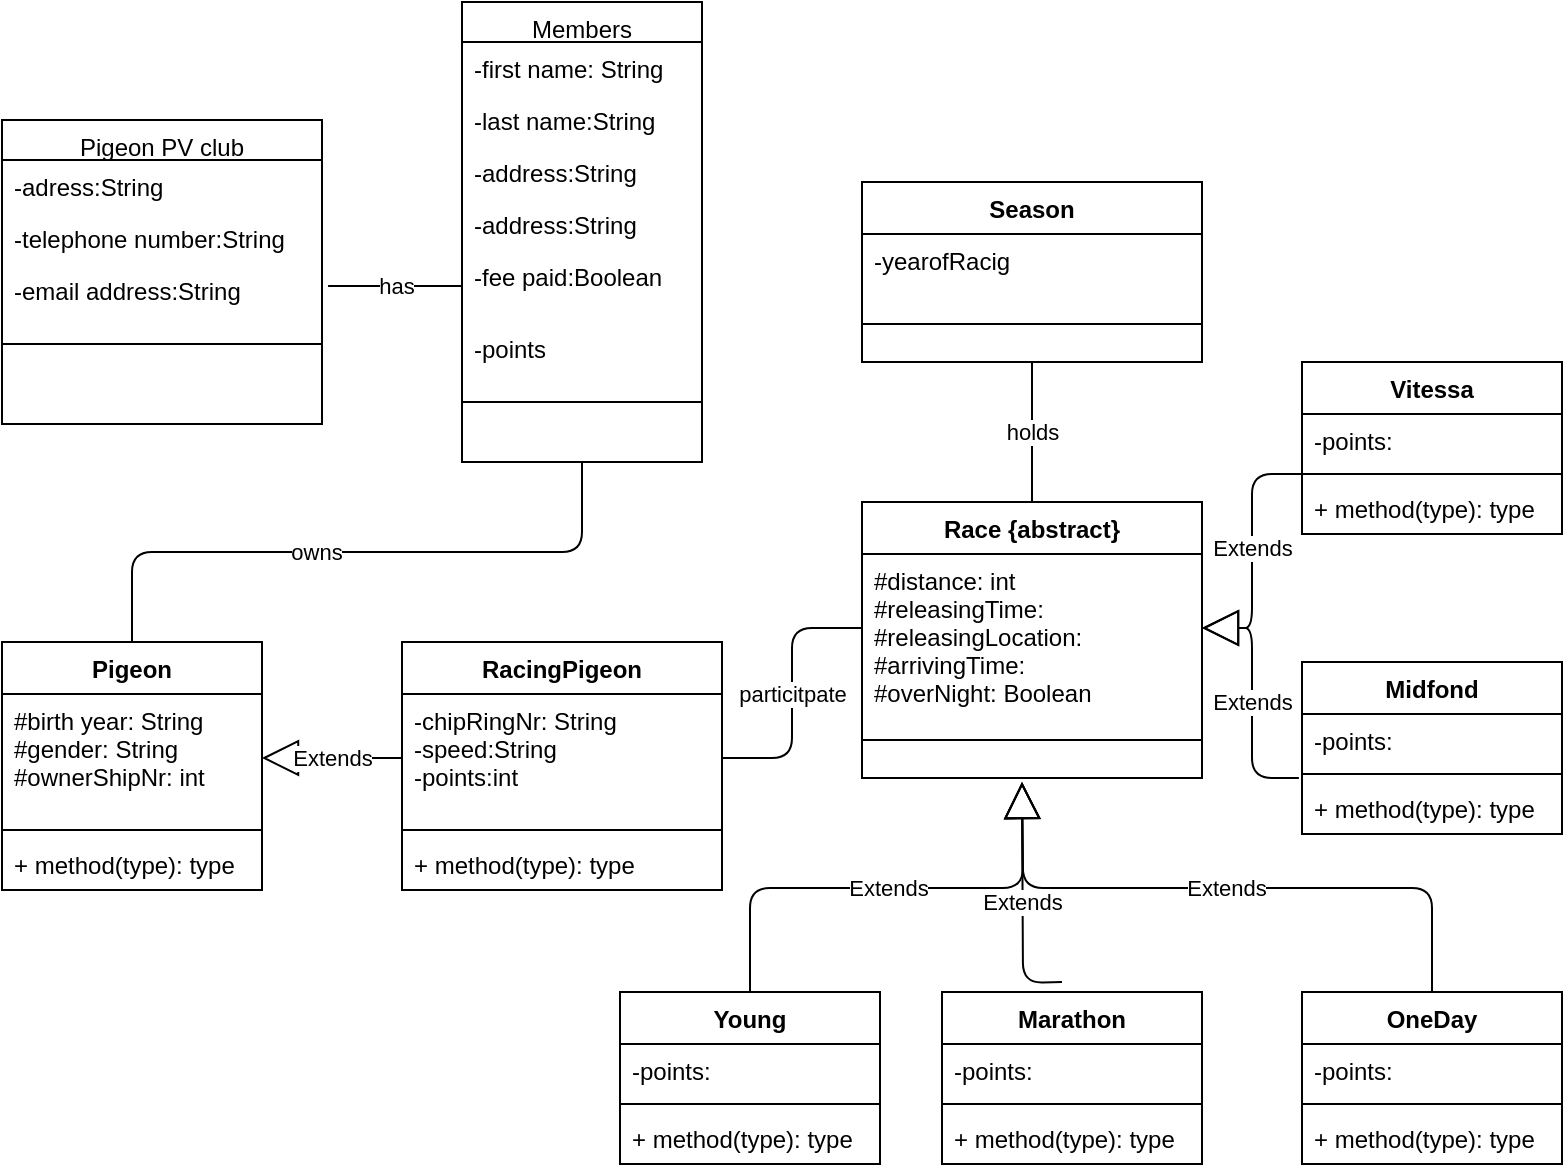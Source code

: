 <mxfile version="13.7.9" type="github">
  <diagram id="C5RBs43oDa-KdzZeNtuy" name="Page-1">
    <mxGraphModel dx="1426" dy="775" grid="1" gridSize="10" guides="1" tooltips="1" connect="1" arrows="1" fold="1" page="1" pageScale="1" pageWidth="827" pageHeight="1169" math="0" shadow="0">
      <root>
        <mxCell id="WIyWlLk6GJQsqaUBKTNV-0" />
        <mxCell id="WIyWlLk6GJQsqaUBKTNV-1" parent="WIyWlLk6GJQsqaUBKTNV-0" />
        <mxCell id="ZQqpGtHON08rndUezviB-29" value="Pigeon" style="swimlane;fontStyle=1;align=center;verticalAlign=top;childLayout=stackLayout;horizontal=1;startSize=26;horizontalStack=0;resizeParent=1;resizeParentMax=0;resizeLast=0;collapsible=1;marginBottom=0;" vertex="1" parent="WIyWlLk6GJQsqaUBKTNV-1">
          <mxGeometry x="40" y="410" width="130" height="124" as="geometry">
            <mxRectangle x="40" y="410" width="70" height="26" as="alternateBounds" />
          </mxGeometry>
        </mxCell>
        <mxCell id="ZQqpGtHON08rndUezviB-30" value="#birth year: String&#xa;#gender: String&#xa;#ownerShipNr: int&#xa;" style="text;strokeColor=none;fillColor=none;align=left;verticalAlign=top;spacingLeft=4;spacingRight=4;overflow=hidden;rotatable=0;points=[[0,0.5],[1,0.5]];portConstraint=eastwest;" vertex="1" parent="ZQqpGtHON08rndUezviB-29">
          <mxGeometry y="26" width="130" height="64" as="geometry" />
        </mxCell>
        <mxCell id="ZQqpGtHON08rndUezviB-31" value="" style="line;strokeWidth=1;fillColor=none;align=left;verticalAlign=middle;spacingTop=-1;spacingLeft=3;spacingRight=3;rotatable=0;labelPosition=right;points=[];portConstraint=eastwest;" vertex="1" parent="ZQqpGtHON08rndUezviB-29">
          <mxGeometry y="90" width="130" height="8" as="geometry" />
        </mxCell>
        <mxCell id="ZQqpGtHON08rndUezviB-32" value="+ method(type): type" style="text;strokeColor=none;fillColor=none;align=left;verticalAlign=top;spacingLeft=4;spacingRight=4;overflow=hidden;rotatable=0;points=[[0,0.5],[1,0.5]];portConstraint=eastwest;" vertex="1" parent="ZQqpGtHON08rndUezviB-29">
          <mxGeometry y="98" width="130" height="26" as="geometry" />
        </mxCell>
        <mxCell id="ZQqpGtHON08rndUezviB-33" value="" style="endArrow=none;html=1;exitX=0.5;exitY=0;exitDx=0;exitDy=0;entryX=0.5;entryY=1;entryDx=0;entryDy=0;edgeStyle=orthogonalEdgeStyle;" edge="1" parent="WIyWlLk6GJQsqaUBKTNV-1" source="ZQqpGtHON08rndUezviB-29" target="zkfFHV4jXpPFQw0GAbJ--17">
          <mxGeometry width="50" height="50" relative="1" as="geometry">
            <mxPoint x="380" y="400" as="sourcePoint" />
            <mxPoint x="430" y="350" as="targetPoint" />
          </mxGeometry>
        </mxCell>
        <mxCell id="ZQqpGtHON08rndUezviB-38" value="owns" style="edgeLabel;html=1;align=center;verticalAlign=middle;resizable=0;points=[];" vertex="1" connectable="0" parent="ZQqpGtHON08rndUezviB-33">
          <mxGeometry x="-0.131" relative="1" as="geometry">
            <mxPoint as="offset" />
          </mxGeometry>
        </mxCell>
        <mxCell id="ZQqpGtHON08rndUezviB-37" value="has" style="endArrow=none;html=1;entryX=0;entryY=0.5;entryDx=0;entryDy=0;exitX=1.019;exitY=0.306;exitDx=0;exitDy=0;exitPerimeter=0;" edge="1" parent="WIyWlLk6GJQsqaUBKTNV-1" source="ZQqpGtHON08rndUezviB-2" target="zkfFHV4jXpPFQw0GAbJ--22">
          <mxGeometry width="50" height="50" relative="1" as="geometry">
            <mxPoint x="200" y="240" as="sourcePoint" />
            <mxPoint x="291" y="240" as="targetPoint" />
            <Array as="points" />
          </mxGeometry>
        </mxCell>
        <mxCell id="ZQqpGtHON08rndUezviB-5" value="Pigeon PV club" style="swimlane;fontStyle=0;align=center;verticalAlign=top;childLayout=stackLayout;horizontal=1;startSize=20;horizontalStack=0;resizeParent=1;resizeLast=0;collapsible=1;marginBottom=0;rounded=0;shadow=0;strokeWidth=1;" vertex="1" parent="WIyWlLk6GJQsqaUBKTNV-1">
          <mxGeometry x="40" y="149" width="160" height="152" as="geometry">
            <mxRectangle x="550" y="140" width="160" height="26" as="alternateBounds" />
          </mxGeometry>
        </mxCell>
        <mxCell id="ZQqpGtHON08rndUezviB-6" value="-adress:String" style="text;align=left;verticalAlign=top;spacingLeft=4;spacingRight=4;overflow=hidden;rotatable=0;points=[[0,0.5],[1,0.5]];portConstraint=eastwest;" vertex="1" parent="ZQqpGtHON08rndUezviB-5">
          <mxGeometry y="20" width="160" height="26" as="geometry" />
        </mxCell>
        <mxCell id="ZQqpGtHON08rndUezviB-8" value="-telephone number:String&#xa;" style="text;align=left;verticalAlign=top;spacingLeft=4;spacingRight=4;overflow=hidden;rotatable=0;points=[[0,0.5],[1,0.5]];portConstraint=eastwest;rounded=0;shadow=0;html=0;" vertex="1" parent="ZQqpGtHON08rndUezviB-5">
          <mxGeometry y="46" width="160" height="26" as="geometry" />
        </mxCell>
        <mxCell id="ZQqpGtHON08rndUezviB-2" value="-email address:String" style="text;align=left;verticalAlign=top;spacingLeft=4;spacingRight=4;overflow=hidden;rotatable=0;points=[[0,0.5],[1,0.5]];portConstraint=eastwest;rounded=0;shadow=0;html=0;" vertex="1" parent="ZQqpGtHON08rndUezviB-5">
          <mxGeometry y="72" width="160" height="36" as="geometry" />
        </mxCell>
        <mxCell id="ZQqpGtHON08rndUezviB-14" value="" style="line;html=1;strokeWidth=1;align=left;verticalAlign=middle;spacingTop=-1;spacingLeft=3;spacingRight=3;rotatable=0;labelPosition=right;points=[];portConstraint=eastwest;" vertex="1" parent="ZQqpGtHON08rndUezviB-5">
          <mxGeometry y="108" width="160" height="8" as="geometry" />
        </mxCell>
        <mxCell id="ZQqpGtHON08rndUezviB-46" value="Extends" style="endArrow=block;endSize=16;endFill=0;html=1;exitX=0;exitY=0.5;exitDx=0;exitDy=0;entryX=1;entryY=0.5;entryDx=0;entryDy=0;" edge="1" parent="WIyWlLk6GJQsqaUBKTNV-1" source="ZQqpGtHON08rndUezviB-40" target="ZQqpGtHON08rndUezviB-30">
          <mxGeometry width="160" relative="1" as="geometry">
            <mxPoint x="320" y="380" as="sourcePoint" />
            <mxPoint x="480" y="380" as="targetPoint" />
          </mxGeometry>
        </mxCell>
        <mxCell id="ZQqpGtHON08rndUezviB-68" value="holds" style="endArrow=none;html=1;exitX=0.5;exitY=0;exitDx=0;exitDy=0;entryX=0.5;entryY=1;entryDx=0;entryDy=0;" edge="1" parent="WIyWlLk6GJQsqaUBKTNV-1" source="ZQqpGtHON08rndUezviB-56" target="ZQqpGtHON08rndUezviB-47">
          <mxGeometry width="50" height="50" relative="1" as="geometry">
            <mxPoint x="440" y="100" as="sourcePoint" />
            <mxPoint x="490" y="50" as="targetPoint" />
          </mxGeometry>
        </mxCell>
        <mxCell id="ZQqpGtHON08rndUezviB-62" value="Vitessa" style="swimlane;fontStyle=1;align=center;verticalAlign=top;childLayout=stackLayout;horizontal=1;startSize=26;horizontalStack=0;resizeParent=1;resizeParentMax=0;resizeLast=0;collapsible=1;marginBottom=0;" vertex="1" parent="WIyWlLk6GJQsqaUBKTNV-1">
          <mxGeometry x="690" y="270" width="130" height="86" as="geometry" />
        </mxCell>
        <mxCell id="ZQqpGtHON08rndUezviB-63" value="-points:" style="text;strokeColor=none;fillColor=none;align=left;verticalAlign=top;spacingLeft=4;spacingRight=4;overflow=hidden;rotatable=0;points=[[0,0.5],[1,0.5]];portConstraint=eastwest;" vertex="1" parent="ZQqpGtHON08rndUezviB-62">
          <mxGeometry y="26" width="130" height="26" as="geometry" />
        </mxCell>
        <mxCell id="ZQqpGtHON08rndUezviB-64" value="" style="line;strokeWidth=1;fillColor=none;align=left;verticalAlign=middle;spacingTop=-1;spacingLeft=3;spacingRight=3;rotatable=0;labelPosition=right;points=[];portConstraint=eastwest;" vertex="1" parent="ZQqpGtHON08rndUezviB-62">
          <mxGeometry y="52" width="130" height="8" as="geometry" />
        </mxCell>
        <mxCell id="ZQqpGtHON08rndUezviB-65" value="+ method(type): type" style="text;strokeColor=none;fillColor=none;align=left;verticalAlign=top;spacingLeft=4;spacingRight=4;overflow=hidden;rotatable=0;points=[[0,0.5],[1,0.5]];portConstraint=eastwest;" vertex="1" parent="ZQqpGtHON08rndUezviB-62">
          <mxGeometry y="60" width="130" height="26" as="geometry" />
        </mxCell>
        <mxCell id="ZQqpGtHON08rndUezviB-73" value="OneDay" style="swimlane;fontStyle=1;align=center;verticalAlign=top;childLayout=stackLayout;horizontal=1;startSize=26;horizontalStack=0;resizeParent=1;resizeParentMax=0;resizeLast=0;collapsible=1;marginBottom=0;" vertex="1" parent="WIyWlLk6GJQsqaUBKTNV-1">
          <mxGeometry x="690" y="585" width="130" height="86" as="geometry" />
        </mxCell>
        <mxCell id="ZQqpGtHON08rndUezviB-74" value="-points:" style="text;strokeColor=none;fillColor=none;align=left;verticalAlign=top;spacingLeft=4;spacingRight=4;overflow=hidden;rotatable=0;points=[[0,0.5],[1,0.5]];portConstraint=eastwest;" vertex="1" parent="ZQqpGtHON08rndUezviB-73">
          <mxGeometry y="26" width="130" height="26" as="geometry" />
        </mxCell>
        <mxCell id="ZQqpGtHON08rndUezviB-75" value="" style="line;strokeWidth=1;fillColor=none;align=left;verticalAlign=middle;spacingTop=-1;spacingLeft=3;spacingRight=3;rotatable=0;labelPosition=right;points=[];portConstraint=eastwest;" vertex="1" parent="ZQqpGtHON08rndUezviB-73">
          <mxGeometry y="52" width="130" height="8" as="geometry" />
        </mxCell>
        <mxCell id="ZQqpGtHON08rndUezviB-76" value="+ method(type): type" style="text;strokeColor=none;fillColor=none;align=left;verticalAlign=top;spacingLeft=4;spacingRight=4;overflow=hidden;rotatable=0;points=[[0,0.5],[1,0.5]];portConstraint=eastwest;" vertex="1" parent="ZQqpGtHON08rndUezviB-73">
          <mxGeometry y="60" width="130" height="26" as="geometry" />
        </mxCell>
        <mxCell id="ZQqpGtHON08rndUezviB-69" value="Midfond" style="swimlane;fontStyle=1;align=center;verticalAlign=top;childLayout=stackLayout;horizontal=1;startSize=26;horizontalStack=0;resizeParent=1;resizeParentMax=0;resizeLast=0;collapsible=1;marginBottom=0;" vertex="1" parent="WIyWlLk6GJQsqaUBKTNV-1">
          <mxGeometry x="690" y="420" width="130" height="86" as="geometry" />
        </mxCell>
        <mxCell id="ZQqpGtHON08rndUezviB-70" value="-points:" style="text;strokeColor=none;fillColor=none;align=left;verticalAlign=top;spacingLeft=4;spacingRight=4;overflow=hidden;rotatable=0;points=[[0,0.5],[1,0.5]];portConstraint=eastwest;" vertex="1" parent="ZQqpGtHON08rndUezviB-69">
          <mxGeometry y="26" width="130" height="26" as="geometry" />
        </mxCell>
        <mxCell id="ZQqpGtHON08rndUezviB-71" value="" style="line;strokeWidth=1;fillColor=none;align=left;verticalAlign=middle;spacingTop=-1;spacingLeft=3;spacingRight=3;rotatable=0;labelPosition=right;points=[];portConstraint=eastwest;" vertex="1" parent="ZQqpGtHON08rndUezviB-69">
          <mxGeometry y="52" width="130" height="8" as="geometry" />
        </mxCell>
        <mxCell id="ZQqpGtHON08rndUezviB-72" value="+ method(type): type" style="text;strokeColor=none;fillColor=none;align=left;verticalAlign=top;spacingLeft=4;spacingRight=4;overflow=hidden;rotatable=0;points=[[0,0.5],[1,0.5]];portConstraint=eastwest;" vertex="1" parent="ZQqpGtHON08rndUezviB-69">
          <mxGeometry y="60" width="130" height="26" as="geometry" />
        </mxCell>
        <mxCell id="ZQqpGtHON08rndUezviB-77" value="Marathon" style="swimlane;fontStyle=1;align=center;verticalAlign=top;childLayout=stackLayout;horizontal=1;startSize=26;horizontalStack=0;resizeParent=1;resizeParentMax=0;resizeLast=0;collapsible=1;marginBottom=0;" vertex="1" parent="WIyWlLk6GJQsqaUBKTNV-1">
          <mxGeometry x="510" y="585" width="130" height="86" as="geometry" />
        </mxCell>
        <mxCell id="ZQqpGtHON08rndUezviB-78" value="-points:" style="text;strokeColor=none;fillColor=none;align=left;verticalAlign=top;spacingLeft=4;spacingRight=4;overflow=hidden;rotatable=0;points=[[0,0.5],[1,0.5]];portConstraint=eastwest;" vertex="1" parent="ZQqpGtHON08rndUezviB-77">
          <mxGeometry y="26" width="130" height="26" as="geometry" />
        </mxCell>
        <mxCell id="ZQqpGtHON08rndUezviB-79" value="" style="line;strokeWidth=1;fillColor=none;align=left;verticalAlign=middle;spacingTop=-1;spacingLeft=3;spacingRight=3;rotatable=0;labelPosition=right;points=[];portConstraint=eastwest;" vertex="1" parent="ZQqpGtHON08rndUezviB-77">
          <mxGeometry y="52" width="130" height="8" as="geometry" />
        </mxCell>
        <mxCell id="ZQqpGtHON08rndUezviB-80" value="+ method(type): type" style="text;strokeColor=none;fillColor=none;align=left;verticalAlign=top;spacingLeft=4;spacingRight=4;overflow=hidden;rotatable=0;points=[[0,0.5],[1,0.5]];portConstraint=eastwest;" vertex="1" parent="ZQqpGtHON08rndUezviB-77">
          <mxGeometry y="60" width="130" height="26" as="geometry" />
        </mxCell>
        <mxCell id="ZQqpGtHON08rndUezviB-85" value="Young" style="swimlane;fontStyle=1;align=center;verticalAlign=top;childLayout=stackLayout;horizontal=1;startSize=26;horizontalStack=0;resizeParent=1;resizeParentMax=0;resizeLast=0;collapsible=1;marginBottom=0;" vertex="1" parent="WIyWlLk6GJQsqaUBKTNV-1">
          <mxGeometry x="349" y="585" width="130" height="86" as="geometry" />
        </mxCell>
        <mxCell id="ZQqpGtHON08rndUezviB-86" value="-points:" style="text;strokeColor=none;fillColor=none;align=left;verticalAlign=top;spacingLeft=4;spacingRight=4;overflow=hidden;rotatable=0;points=[[0,0.5],[1,0.5]];portConstraint=eastwest;" vertex="1" parent="ZQqpGtHON08rndUezviB-85">
          <mxGeometry y="26" width="130" height="26" as="geometry" />
        </mxCell>
        <mxCell id="ZQqpGtHON08rndUezviB-87" value="" style="line;strokeWidth=1;fillColor=none;align=left;verticalAlign=middle;spacingTop=-1;spacingLeft=3;spacingRight=3;rotatable=0;labelPosition=right;points=[];portConstraint=eastwest;" vertex="1" parent="ZQqpGtHON08rndUezviB-85">
          <mxGeometry y="52" width="130" height="8" as="geometry" />
        </mxCell>
        <mxCell id="ZQqpGtHON08rndUezviB-88" value="+ method(type): type" style="text;strokeColor=none;fillColor=none;align=left;verticalAlign=top;spacingLeft=4;spacingRight=4;overflow=hidden;rotatable=0;points=[[0,0.5],[1,0.5]];portConstraint=eastwest;" vertex="1" parent="ZQqpGtHON08rndUezviB-85">
          <mxGeometry y="60" width="130" height="26" as="geometry" />
        </mxCell>
        <mxCell id="ZQqpGtHON08rndUezviB-56" value="Race {abstract}" style="swimlane;fontStyle=1;align=center;verticalAlign=top;childLayout=stackLayout;horizontal=1;startSize=26;horizontalStack=0;resizeParent=1;resizeParentMax=0;resizeLast=0;collapsible=1;marginBottom=0;" vertex="1" parent="WIyWlLk6GJQsqaUBKTNV-1">
          <mxGeometry x="470" y="340" width="170" height="138" as="geometry" />
        </mxCell>
        <mxCell id="ZQqpGtHON08rndUezviB-57" value="#distance: int&#xa;#releasingTime: &#xa;#releasingLocation:&#xa;#arrivingTime:&#xa;#overNight: Boolean&#xa;" style="text;strokeColor=none;fillColor=none;align=left;verticalAlign=top;spacingLeft=4;spacingRight=4;overflow=hidden;rotatable=0;points=[[0,0.5],[1,0.5]];portConstraint=eastwest;" vertex="1" parent="ZQqpGtHON08rndUezviB-56">
          <mxGeometry y="26" width="170" height="74" as="geometry" />
        </mxCell>
        <mxCell id="ZQqpGtHON08rndUezviB-58" value="" style="line;strokeWidth=1;fillColor=none;align=left;verticalAlign=middle;spacingTop=-1;spacingLeft=3;spacingRight=3;rotatable=0;labelPosition=right;points=[];portConstraint=eastwest;" vertex="1" parent="ZQqpGtHON08rndUezviB-56">
          <mxGeometry y="100" width="170" height="38" as="geometry" />
        </mxCell>
        <mxCell id="ZQqpGtHON08rndUezviB-47" value="Season" style="swimlane;fontStyle=1;align=center;verticalAlign=top;childLayout=stackLayout;horizontal=1;startSize=26;horizontalStack=0;resizeParent=1;resizeParentMax=0;resizeLast=0;collapsible=1;marginBottom=0;" vertex="1" parent="WIyWlLk6GJQsqaUBKTNV-1">
          <mxGeometry x="470" y="180" width="170" height="90" as="geometry" />
        </mxCell>
        <mxCell id="ZQqpGtHON08rndUezviB-48" value="-yearofRacig" style="text;strokeColor=none;fillColor=none;align=left;verticalAlign=top;spacingLeft=4;spacingRight=4;overflow=hidden;rotatable=0;points=[[0,0.5],[1,0.5]];portConstraint=eastwest;" vertex="1" parent="ZQqpGtHON08rndUezviB-47">
          <mxGeometry y="26" width="170" height="26" as="geometry" />
        </mxCell>
        <mxCell id="ZQqpGtHON08rndUezviB-49" value="" style="line;strokeWidth=1;fillColor=none;align=left;verticalAlign=middle;spacingTop=-1;spacingLeft=3;spacingRight=3;rotatable=0;labelPosition=right;points=[];portConstraint=eastwest;" vertex="1" parent="ZQqpGtHON08rndUezviB-47">
          <mxGeometry y="52" width="170" height="38" as="geometry" />
        </mxCell>
        <mxCell id="ZQqpGtHON08rndUezviB-93" value="Extends" style="endArrow=block;endSize=16;endFill=0;html=1;exitX=0.018;exitY=-0.154;exitDx=0;exitDy=0;exitPerimeter=0;entryX=1;entryY=0.5;entryDx=0;entryDy=0;edgeStyle=orthogonalEdgeStyle;" edge="1" parent="WIyWlLk6GJQsqaUBKTNV-1" source="ZQqpGtHON08rndUezviB-65" target="ZQqpGtHON08rndUezviB-57">
          <mxGeometry width="160" relative="1" as="geometry">
            <mxPoint x="390" y="480" as="sourcePoint" />
            <mxPoint x="550" y="480" as="targetPoint" />
          </mxGeometry>
        </mxCell>
        <mxCell id="ZQqpGtHON08rndUezviB-94" value="Extends" style="endArrow=block;endSize=16;endFill=0;html=1;exitX=-0.012;exitY=1.231;exitDx=0;exitDy=0;exitPerimeter=0;entryX=1;entryY=0.5;entryDx=0;entryDy=0;edgeStyle=orthogonalEdgeStyle;" edge="1" parent="WIyWlLk6GJQsqaUBKTNV-1" source="ZQqpGtHON08rndUezviB-70" target="ZQqpGtHON08rndUezviB-57">
          <mxGeometry width="160" relative="1" as="geometry">
            <mxPoint x="390" y="480" as="sourcePoint" />
            <mxPoint x="550" y="480" as="targetPoint" />
          </mxGeometry>
        </mxCell>
        <mxCell id="ZQqpGtHON08rndUezviB-96" value="Extends" style="endArrow=block;endSize=16;endFill=0;html=1;exitX=0.5;exitY=0;exitDx=0;exitDy=0;edgeStyle=orthogonalEdgeStyle;" edge="1" parent="WIyWlLk6GJQsqaUBKTNV-1" source="ZQqpGtHON08rndUezviB-73">
          <mxGeometry width="160" relative="1" as="geometry">
            <mxPoint x="390" y="480" as="sourcePoint" />
            <mxPoint x="550" y="480" as="targetPoint" />
          </mxGeometry>
        </mxCell>
        <mxCell id="ZQqpGtHON08rndUezviB-97" value="Extends" style="endArrow=block;endSize=16;endFill=0;html=1;edgeStyle=orthogonalEdgeStyle;" edge="1" parent="WIyWlLk6GJQsqaUBKTNV-1">
          <mxGeometry width="160" relative="1" as="geometry">
            <mxPoint x="570" y="580" as="sourcePoint" />
            <mxPoint x="550" y="480" as="targetPoint" />
          </mxGeometry>
        </mxCell>
        <mxCell id="ZQqpGtHON08rndUezviB-100" value="Extends" style="endArrow=block;endSize=16;endFill=0;html=1;exitX=0.5;exitY=0;exitDx=0;exitDy=0;edgeStyle=orthogonalEdgeStyle;" edge="1" parent="WIyWlLk6GJQsqaUBKTNV-1" source="ZQqpGtHON08rndUezviB-85">
          <mxGeometry width="160" relative="1" as="geometry">
            <mxPoint x="410" y="580" as="sourcePoint" />
            <mxPoint x="550" y="480" as="targetPoint" />
          </mxGeometry>
        </mxCell>
        <mxCell id="ZQqpGtHON08rndUezviB-101" value="particitpate&lt;br&gt;" style="endArrow=none;html=1;exitX=1;exitY=0.5;exitDx=0;exitDy=0;entryX=0;entryY=0.5;entryDx=0;entryDy=0;edgeStyle=orthogonalEdgeStyle;" edge="1" parent="WIyWlLk6GJQsqaUBKTNV-1" source="ZQqpGtHON08rndUezviB-40" target="ZQqpGtHON08rndUezviB-57">
          <mxGeometry width="50" height="50" relative="1" as="geometry">
            <mxPoint x="470" y="380" as="sourcePoint" />
            <mxPoint x="520" y="330" as="targetPoint" />
          </mxGeometry>
        </mxCell>
        <mxCell id="ZQqpGtHON08rndUezviB-39" value="RacingPigeon" style="swimlane;fontStyle=1;align=center;verticalAlign=top;childLayout=stackLayout;horizontal=1;startSize=26;horizontalStack=0;resizeParent=1;resizeParentMax=0;resizeLast=0;collapsible=1;marginBottom=0;" vertex="1" parent="WIyWlLk6GJQsqaUBKTNV-1">
          <mxGeometry x="240" y="410" width="160" height="124" as="geometry" />
        </mxCell>
        <mxCell id="ZQqpGtHON08rndUezviB-40" value="-chipRingNr: String&#xa;-speed:String&#xa;-points:int" style="text;strokeColor=none;fillColor=none;align=left;verticalAlign=top;spacingLeft=4;spacingRight=4;overflow=hidden;rotatable=0;points=[[0,0.5],[1,0.5]];portConstraint=eastwest;" vertex="1" parent="ZQqpGtHON08rndUezviB-39">
          <mxGeometry y="26" width="160" height="64" as="geometry" />
        </mxCell>
        <mxCell id="ZQqpGtHON08rndUezviB-41" value="" style="line;strokeWidth=1;fillColor=none;align=left;verticalAlign=middle;spacingTop=-1;spacingLeft=3;spacingRight=3;rotatable=0;labelPosition=right;points=[];portConstraint=eastwest;" vertex="1" parent="ZQqpGtHON08rndUezviB-39">
          <mxGeometry y="90" width="160" height="8" as="geometry" />
        </mxCell>
        <mxCell id="ZQqpGtHON08rndUezviB-42" value="+ method(type): type" style="text;strokeColor=none;fillColor=none;align=left;verticalAlign=top;spacingLeft=4;spacingRight=4;overflow=hidden;rotatable=0;points=[[0,0.5],[1,0.5]];portConstraint=eastwest;" vertex="1" parent="ZQqpGtHON08rndUezviB-39">
          <mxGeometry y="98" width="160" height="26" as="geometry" />
        </mxCell>
        <mxCell id="zkfFHV4jXpPFQw0GAbJ--17" value="Members" style="swimlane;fontStyle=0;align=center;verticalAlign=top;childLayout=stackLayout;horizontal=1;startSize=20;horizontalStack=0;resizeParent=1;resizeLast=0;collapsible=1;marginBottom=0;rounded=0;shadow=0;strokeWidth=1;" parent="WIyWlLk6GJQsqaUBKTNV-1" vertex="1">
          <mxGeometry x="270" y="90" width="120" height="230" as="geometry">
            <mxRectangle x="230" y="90" width="160" height="26" as="alternateBounds" />
          </mxGeometry>
        </mxCell>
        <mxCell id="zkfFHV4jXpPFQw0GAbJ--18" value="-first name: String" style="text;align=left;verticalAlign=top;spacingLeft=4;spacingRight=4;overflow=hidden;rotatable=0;points=[[0,0.5],[1,0.5]];portConstraint=eastwest;" parent="zkfFHV4jXpPFQw0GAbJ--17" vertex="1">
          <mxGeometry y="20" width="120" height="26" as="geometry" />
        </mxCell>
        <mxCell id="zkfFHV4jXpPFQw0GAbJ--19" value="-last name:String" style="text;align=left;verticalAlign=top;spacingLeft=4;spacingRight=4;overflow=hidden;rotatable=0;points=[[0,0.5],[1,0.5]];portConstraint=eastwest;rounded=0;shadow=0;html=0;" parent="zkfFHV4jXpPFQw0GAbJ--17" vertex="1">
          <mxGeometry y="46" width="120" height="26" as="geometry" />
        </mxCell>
        <mxCell id="zkfFHV4jXpPFQw0GAbJ--20" value="-address:String" style="text;align=left;verticalAlign=top;spacingLeft=4;spacingRight=4;overflow=hidden;rotatable=0;points=[[0,0.5],[1,0.5]];portConstraint=eastwest;rounded=0;shadow=0;html=0;" parent="zkfFHV4jXpPFQw0GAbJ--17" vertex="1">
          <mxGeometry y="72" width="120" height="26" as="geometry" />
        </mxCell>
        <mxCell id="ZQqpGtHON08rndUezviB-0" value="-address:String" style="text;align=left;verticalAlign=top;spacingLeft=4;spacingRight=4;overflow=hidden;rotatable=0;points=[[0,0.5],[1,0.5]];portConstraint=eastwest;rounded=0;shadow=0;html=0;" vertex="1" parent="zkfFHV4jXpPFQw0GAbJ--17">
          <mxGeometry y="98" width="120" height="26" as="geometry" />
        </mxCell>
        <mxCell id="zkfFHV4jXpPFQw0GAbJ--22" value="-fee paid:Boolean&#xa;" style="text;align=left;verticalAlign=top;spacingLeft=4;spacingRight=4;overflow=hidden;rotatable=0;points=[[0,0.5],[1,0.5]];portConstraint=eastwest;rounded=0;shadow=0;html=0;" parent="zkfFHV4jXpPFQw0GAbJ--17" vertex="1">
          <mxGeometry y="124" width="120" height="36" as="geometry" />
        </mxCell>
        <mxCell id="ZQqpGtHON08rndUezviB-4" value="-points" style="text;align=left;verticalAlign=top;spacingLeft=4;spacingRight=4;overflow=hidden;rotatable=0;points=[[0,0.5],[1,0.5]];portConstraint=eastwest;rounded=0;shadow=0;html=0;" vertex="1" parent="zkfFHV4jXpPFQw0GAbJ--17">
          <mxGeometry y="160" width="120" height="36" as="geometry" />
        </mxCell>
        <mxCell id="zkfFHV4jXpPFQw0GAbJ--23" value="" style="line;html=1;strokeWidth=1;align=left;verticalAlign=middle;spacingTop=-1;spacingLeft=3;spacingRight=3;rotatable=0;labelPosition=right;points=[];portConstraint=eastwest;" parent="zkfFHV4jXpPFQw0GAbJ--17" vertex="1">
          <mxGeometry y="196" width="120" height="8" as="geometry" />
        </mxCell>
      </root>
    </mxGraphModel>
  </diagram>
</mxfile>
